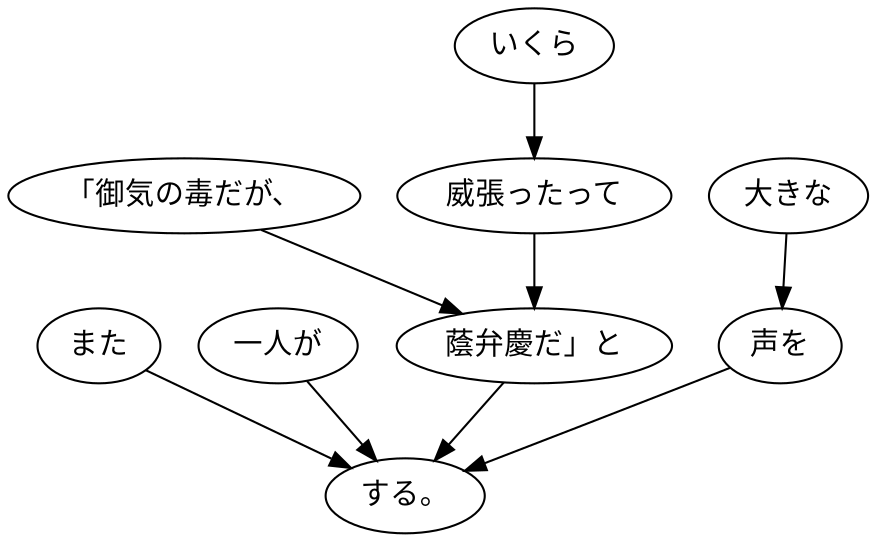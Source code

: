 digraph graph2033 {
	node0 [label="また"];
	node1 [label="一人が"];
	node2 [label="「御気の毒だが、"];
	node3 [label="いくら"];
	node4 [label="威張ったって"];
	node5 [label="蔭弁慶だ」と"];
	node6 [label="大きな"];
	node7 [label="声を"];
	node8 [label="する。"];
	node0 -> node8;
	node1 -> node8;
	node2 -> node5;
	node3 -> node4;
	node4 -> node5;
	node5 -> node8;
	node6 -> node7;
	node7 -> node8;
}
